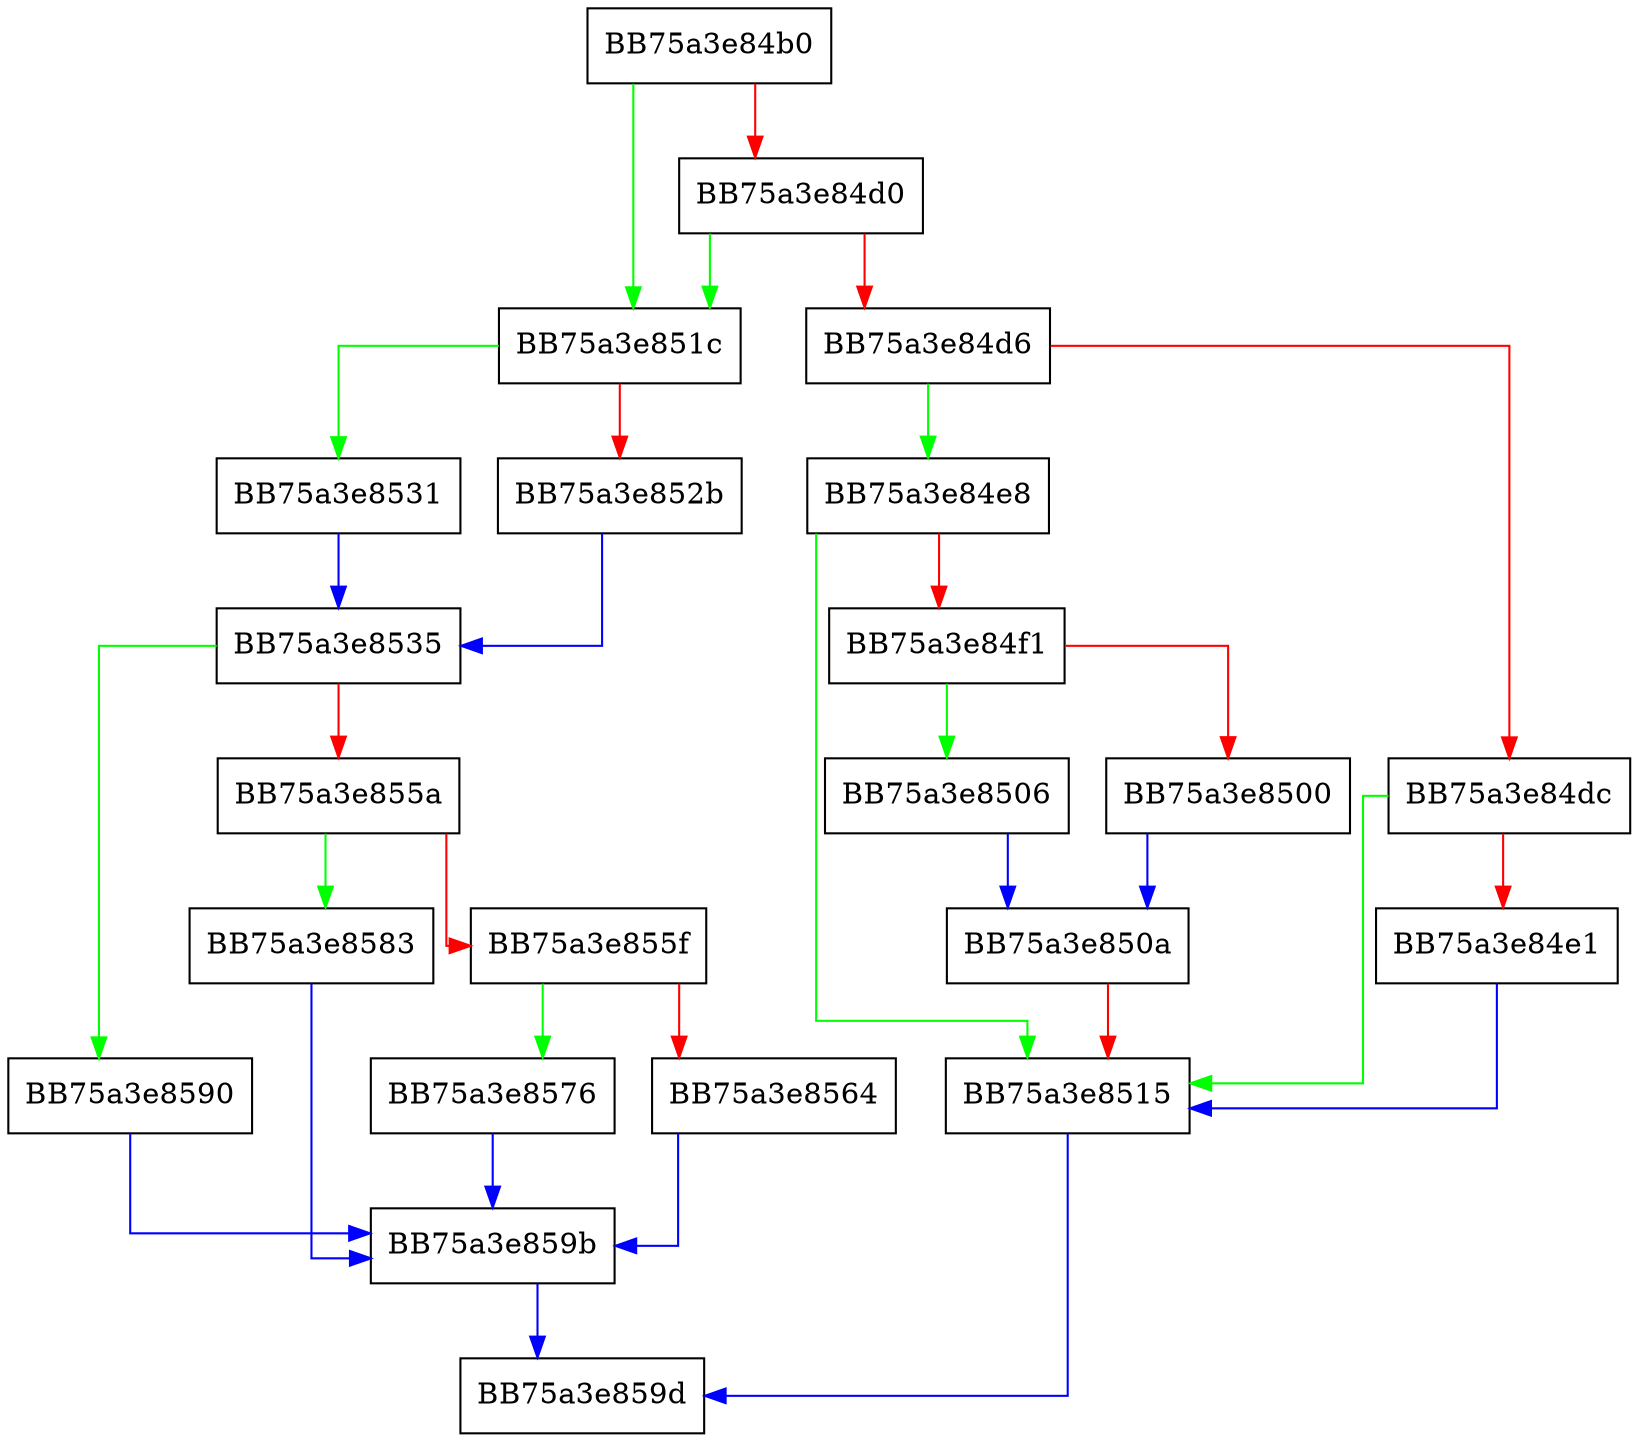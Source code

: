 digraph ScanCompleted {
  node [shape="box"];
  graph [splines=ortho];
  BB75a3e84b0 -> BB75a3e851c [color="green"];
  BB75a3e84b0 -> BB75a3e84d0 [color="red"];
  BB75a3e84d0 -> BB75a3e851c [color="green"];
  BB75a3e84d0 -> BB75a3e84d6 [color="red"];
  BB75a3e84d6 -> BB75a3e84e8 [color="green"];
  BB75a3e84d6 -> BB75a3e84dc [color="red"];
  BB75a3e84dc -> BB75a3e8515 [color="green"];
  BB75a3e84dc -> BB75a3e84e1 [color="red"];
  BB75a3e84e1 -> BB75a3e8515 [color="blue"];
  BB75a3e84e8 -> BB75a3e8515 [color="green"];
  BB75a3e84e8 -> BB75a3e84f1 [color="red"];
  BB75a3e84f1 -> BB75a3e8506 [color="green"];
  BB75a3e84f1 -> BB75a3e8500 [color="red"];
  BB75a3e8500 -> BB75a3e850a [color="blue"];
  BB75a3e8506 -> BB75a3e850a [color="blue"];
  BB75a3e850a -> BB75a3e8515 [color="red"];
  BB75a3e8515 -> BB75a3e859d [color="blue"];
  BB75a3e851c -> BB75a3e8531 [color="green"];
  BB75a3e851c -> BB75a3e852b [color="red"];
  BB75a3e852b -> BB75a3e8535 [color="blue"];
  BB75a3e8531 -> BB75a3e8535 [color="blue"];
  BB75a3e8535 -> BB75a3e8590 [color="green"];
  BB75a3e8535 -> BB75a3e855a [color="red"];
  BB75a3e855a -> BB75a3e8583 [color="green"];
  BB75a3e855a -> BB75a3e855f [color="red"];
  BB75a3e855f -> BB75a3e8576 [color="green"];
  BB75a3e855f -> BB75a3e8564 [color="red"];
  BB75a3e8564 -> BB75a3e859b [color="blue"];
  BB75a3e8576 -> BB75a3e859b [color="blue"];
  BB75a3e8583 -> BB75a3e859b [color="blue"];
  BB75a3e8590 -> BB75a3e859b [color="blue"];
  BB75a3e859b -> BB75a3e859d [color="blue"];
}